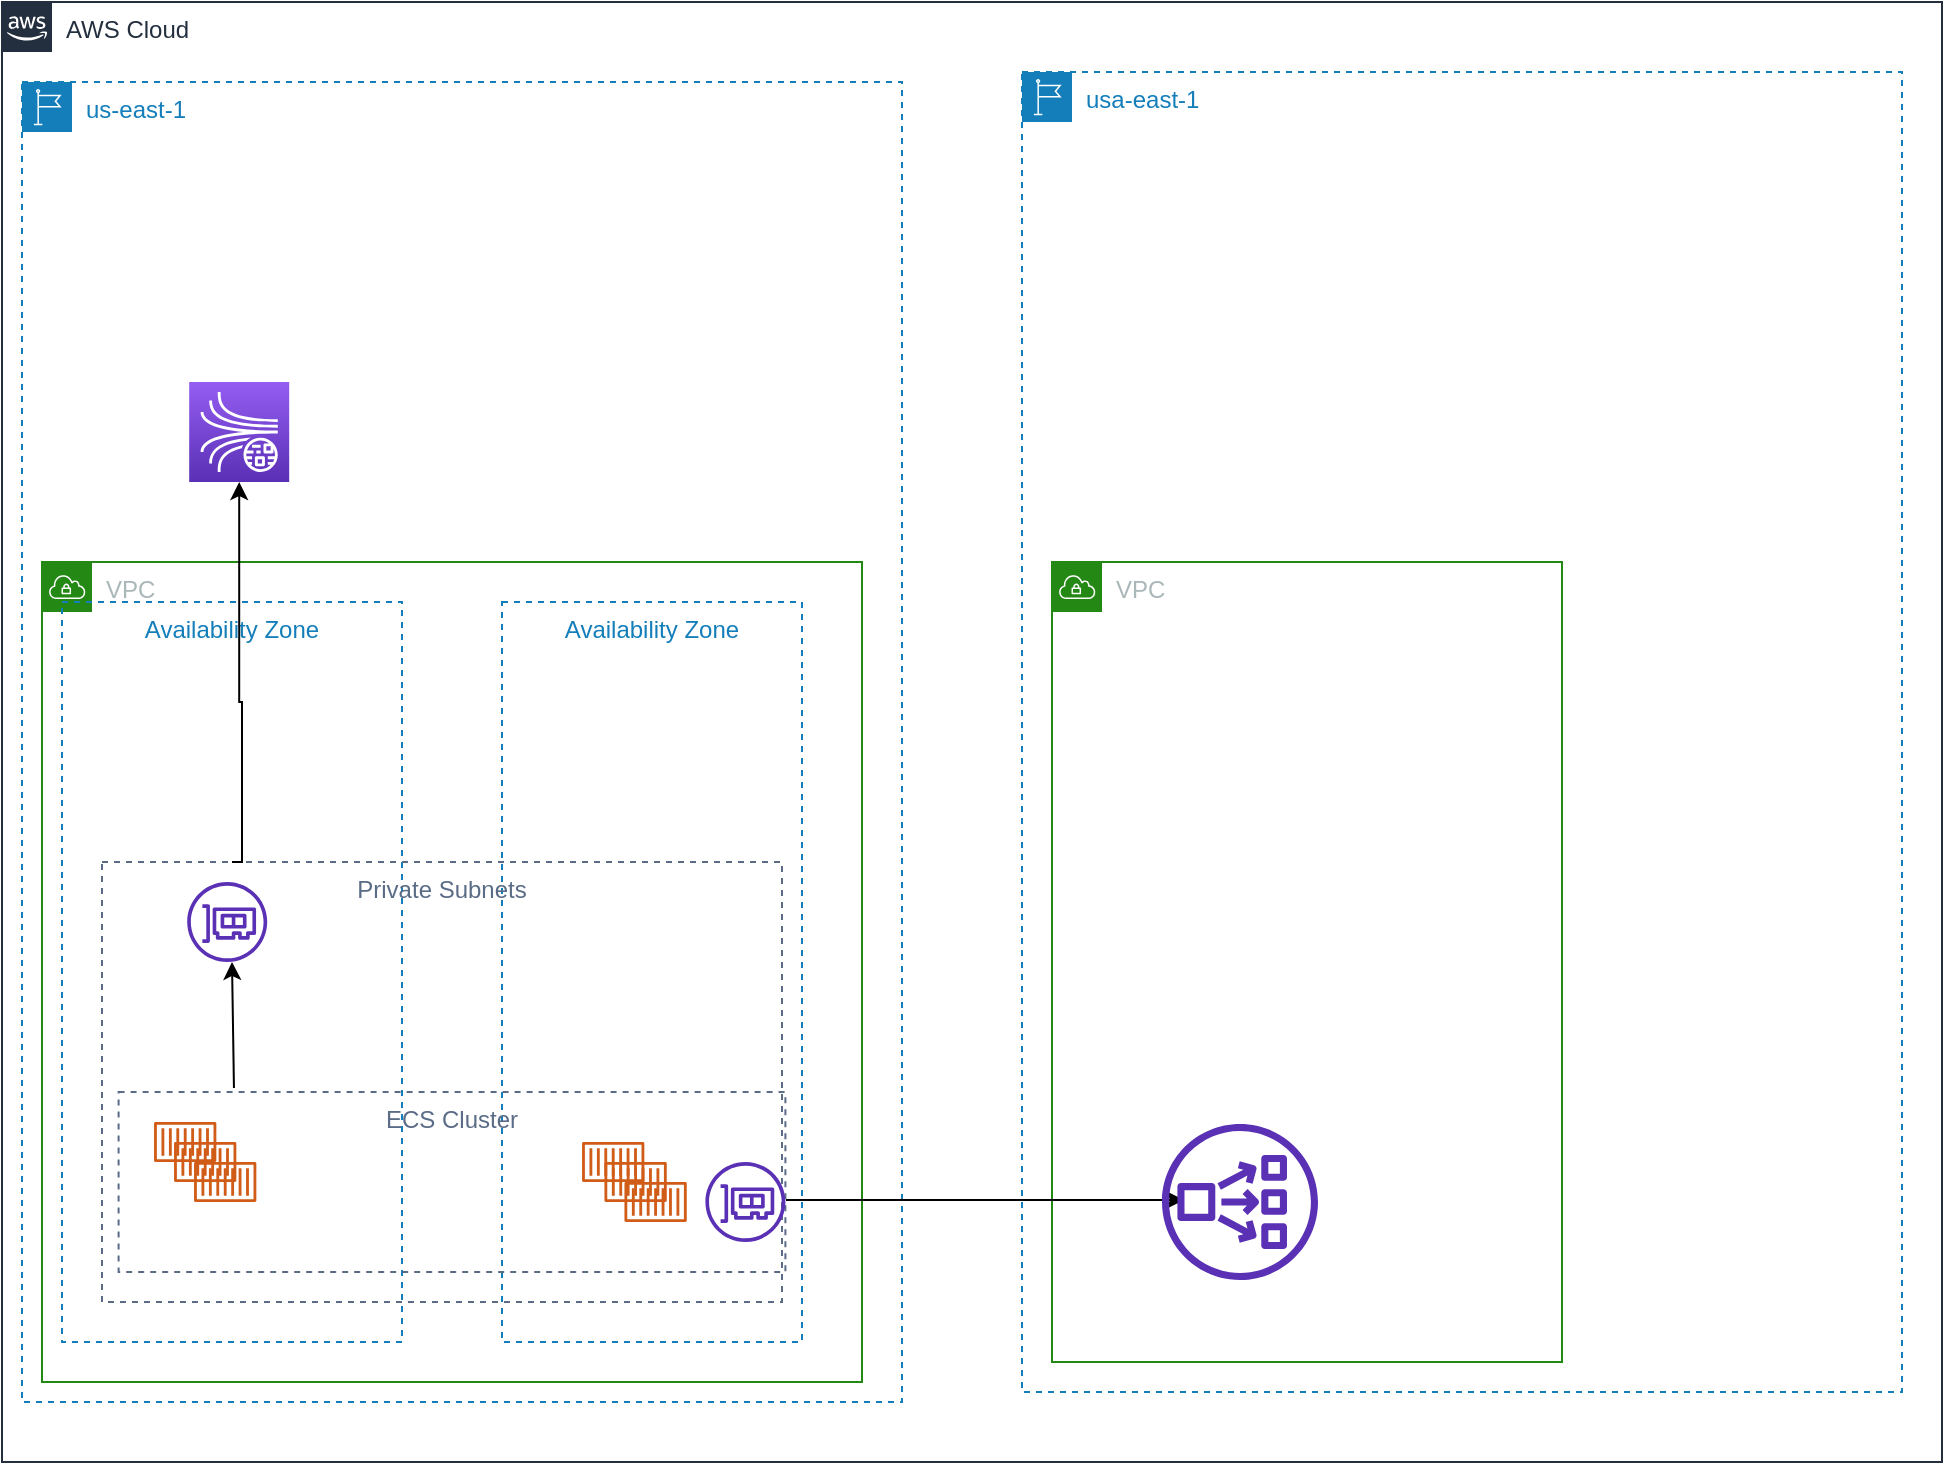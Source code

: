 <mxfile version="14.3.1" type="github">
  <diagram id="Ht1M8jgEwFfnCIfOTk4-" name="Page-1">
    <mxGraphModel dx="1204" dy="1601" grid="1" gridSize="10" guides="1" tooltips="1" connect="1" arrows="1" fold="1" page="1" pageScale="1" pageWidth="1169" pageHeight="827" math="0" shadow="0">
      <root>
        <mxCell id="0" />
        <mxCell id="1" parent="0" />
        <mxCell id="Mh-thiTiYvByiBdkD4Ls-1" value="AWS Cloud" style="points=[[0,0],[0.25,0],[0.5,0],[0.75,0],[1,0],[1,0.25],[1,0.5],[1,0.75],[1,1],[0.75,1],[0.5,1],[0.25,1],[0,1],[0,0.75],[0,0.5],[0,0.25]];outlineConnect=0;gradientColor=none;html=1;whiteSpace=wrap;fontSize=12;fontStyle=0;shape=mxgraph.aws4.group;grIcon=mxgraph.aws4.group_aws_cloud_alt;strokeColor=#232F3E;fillColor=none;verticalAlign=top;align=left;spacingLeft=30;fontColor=#232F3E;dashed=0;" vertex="1" parent="1">
          <mxGeometry x="70" y="-750" width="970" height="730" as="geometry" />
        </mxCell>
        <mxCell id="Mh-thiTiYvByiBdkD4Ls-2" value="us-east-1" style="points=[[0,0],[0.25,0],[0.5,0],[0.75,0],[1,0],[1,0.25],[1,0.5],[1,0.75],[1,1],[0.75,1],[0.5,1],[0.25,1],[0,1],[0,0.75],[0,0.5],[0,0.25]];outlineConnect=0;gradientColor=none;html=1;whiteSpace=wrap;fontSize=12;fontStyle=0;shape=mxgraph.aws4.group;grIcon=mxgraph.aws4.group_region;strokeColor=#147EBA;fillColor=none;verticalAlign=top;align=left;spacingLeft=30;fontColor=#147EBA;dashed=1;" vertex="1" parent="1">
          <mxGeometry x="80" y="-710" width="440" height="660" as="geometry" />
        </mxCell>
        <mxCell id="Mh-thiTiYvByiBdkD4Ls-3" value="usa-east-1" style="points=[[0,0],[0.25,0],[0.5,0],[0.75,0],[1,0],[1,0.25],[1,0.5],[1,0.75],[1,1],[0.75,1],[0.5,1],[0.25,1],[0,1],[0,0.75],[0,0.5],[0,0.25]];outlineConnect=0;gradientColor=none;html=1;whiteSpace=wrap;fontSize=12;fontStyle=0;shape=mxgraph.aws4.group;grIcon=mxgraph.aws4.group_region;strokeColor=#147EBA;fillColor=none;verticalAlign=top;align=left;spacingLeft=30;fontColor=#147EBA;dashed=1;" vertex="1" parent="1">
          <mxGeometry x="580" y="-715" width="440" height="660" as="geometry" />
        </mxCell>
        <mxCell id="Mh-thiTiYvByiBdkD4Ls-4" value="VPC" style="points=[[0,0],[0.25,0],[0.5,0],[0.75,0],[1,0],[1,0.25],[1,0.5],[1,0.75],[1,1],[0.75,1],[0.5,1],[0.25,1],[0,1],[0,0.75],[0,0.5],[0,0.25]];outlineConnect=0;gradientColor=none;html=1;whiteSpace=wrap;fontSize=12;fontStyle=0;shape=mxgraph.aws4.group;grIcon=mxgraph.aws4.group_vpc;strokeColor=#248814;fillColor=none;verticalAlign=top;align=left;spacingLeft=30;fontColor=#AAB7B8;dashed=0;" vertex="1" parent="1">
          <mxGeometry x="90" y="-470" width="410" height="410" as="geometry" />
        </mxCell>
        <mxCell id="Mh-thiTiYvByiBdkD4Ls-5" value="Availability Zone" style="fillColor=none;strokeColor=#147EBA;dashed=1;verticalAlign=top;fontStyle=0;fontColor=#147EBA;" vertex="1" parent="1">
          <mxGeometry x="100" y="-450" width="170" height="370" as="geometry" />
        </mxCell>
        <mxCell id="Mh-thiTiYvByiBdkD4Ls-6" value="Availability Zone" style="fillColor=none;strokeColor=#147EBA;dashed=1;verticalAlign=top;fontStyle=0;fontColor=#147EBA;" vertex="1" parent="1">
          <mxGeometry x="320" y="-450" width="150" height="370" as="geometry" />
        </mxCell>
        <mxCell id="Mh-thiTiYvByiBdkD4Ls-7" value="Private Subnets" style="fillColor=none;strokeColor=#5A6C86;dashed=1;verticalAlign=top;fontStyle=0;fontColor=#5A6C86;" vertex="1" parent="1">
          <mxGeometry x="120" y="-320" width="340" height="220" as="geometry" />
        </mxCell>
        <mxCell id="Mh-thiTiYvByiBdkD4Ls-8" value="" style="outlineConnect=0;fontColor=#232F3E;gradientColor=none;fillColor=#D05C17;strokeColor=none;dashed=0;verticalLabelPosition=bottom;verticalAlign=top;align=center;html=1;fontSize=12;fontStyle=0;aspect=fixed;pointerEvents=1;shape=mxgraph.aws4.container_1;" vertex="1" parent="1">
          <mxGeometry x="146" y="-190" width="31.2" height="20" as="geometry" />
        </mxCell>
        <mxCell id="Mh-thiTiYvByiBdkD4Ls-9" value="" style="outlineConnect=0;fontColor=#232F3E;gradientColor=none;fillColor=#D05C17;strokeColor=none;dashed=0;verticalLabelPosition=bottom;verticalAlign=top;align=center;html=1;fontSize=12;fontStyle=0;aspect=fixed;pointerEvents=1;shape=mxgraph.aws4.container_1;" vertex="1" parent="1">
          <mxGeometry x="156" y="-180" width="31.2" height="20" as="geometry" />
        </mxCell>
        <mxCell id="Mh-thiTiYvByiBdkD4Ls-10" value="" style="outlineConnect=0;fontColor=#232F3E;gradientColor=none;fillColor=#D05C17;strokeColor=none;dashed=0;verticalLabelPosition=bottom;verticalAlign=top;align=center;html=1;fontSize=12;fontStyle=0;aspect=fixed;pointerEvents=1;shape=mxgraph.aws4.container_1;" vertex="1" parent="1">
          <mxGeometry x="166" y="-170" width="31.2" height="20" as="geometry" />
        </mxCell>
        <mxCell id="Mh-thiTiYvByiBdkD4Ls-11" value="" style="outlineConnect=0;fontColor=#232F3E;gradientColor=none;fillColor=#D05C17;strokeColor=none;dashed=0;verticalLabelPosition=bottom;verticalAlign=top;align=center;html=1;fontSize=12;fontStyle=0;aspect=fixed;pointerEvents=1;shape=mxgraph.aws4.container_1;" vertex="1" parent="1">
          <mxGeometry x="360" y="-180" width="31.2" height="20" as="geometry" />
        </mxCell>
        <mxCell id="Mh-thiTiYvByiBdkD4Ls-13" value="" style="outlineConnect=0;fontColor=#232F3E;gradientColor=none;fillColor=#D05C17;strokeColor=none;dashed=0;verticalLabelPosition=bottom;verticalAlign=top;align=center;html=1;fontSize=12;fontStyle=0;aspect=fixed;pointerEvents=1;shape=mxgraph.aws4.container_1;" vertex="1" parent="1">
          <mxGeometry x="371.2" y="-170" width="31.2" height="20" as="geometry" />
        </mxCell>
        <mxCell id="Mh-thiTiYvByiBdkD4Ls-15" value="" style="outlineConnect=0;fontColor=#232F3E;gradientColor=none;fillColor=#D05C17;strokeColor=none;dashed=0;verticalLabelPosition=bottom;verticalAlign=top;align=center;html=1;fontSize=12;fontStyle=0;aspect=fixed;pointerEvents=1;shape=mxgraph.aws4.container_1;" vertex="1" parent="1">
          <mxGeometry x="381.2" y="-160" width="31.2" height="20" as="geometry" />
        </mxCell>
        <mxCell id="Mh-thiTiYvByiBdkD4Ls-16" value="VPC" style="points=[[0,0],[0.25,0],[0.5,0],[0.75,0],[1,0],[1,0.25],[1,0.5],[1,0.75],[1,1],[0.75,1],[0.5,1],[0.25,1],[0,1],[0,0.75],[0,0.5],[0,0.25]];outlineConnect=0;gradientColor=none;html=1;whiteSpace=wrap;fontSize=12;fontStyle=0;shape=mxgraph.aws4.group;grIcon=mxgraph.aws4.group_vpc;strokeColor=#248814;fillColor=none;verticalAlign=top;align=left;spacingLeft=30;fontColor=#AAB7B8;dashed=0;" vertex="1" parent="1">
          <mxGeometry x="595" y="-470" width="255" height="400" as="geometry" />
        </mxCell>
        <mxCell id="Mh-thiTiYvByiBdkD4Ls-24" style="edgeStyle=orthogonalEdgeStyle;rounded=0;orthogonalLoop=1;jettySize=auto;html=1;" edge="1" parent="1">
          <mxGeometry relative="1" as="geometry">
            <mxPoint x="462" y="-151" as="sourcePoint" />
            <mxPoint x="661" y="-151" as="targetPoint" />
            <Array as="points" />
          </mxGeometry>
        </mxCell>
        <mxCell id="Mh-thiTiYvByiBdkD4Ls-23" value="ECS Cluster" style="fillColor=none;strokeColor=#5A6C86;dashed=1;verticalAlign=top;fontStyle=0;fontColor=#5A6C86;" vertex="1" parent="1">
          <mxGeometry x="128.3" y="-205" width="333.4" height="90" as="geometry" />
        </mxCell>
        <mxCell id="Mh-thiTiYvByiBdkD4Ls-25" value="" style="points=[[0,0,0],[0.25,0,0],[0.5,0,0],[0.75,0,0],[1,0,0],[0,1,0],[0.25,1,0],[0.5,1,0],[0.75,1,0],[1,1,0],[0,0.25,0],[0,0.5,0],[0,0.75,0],[1,0.25,0],[1,0.5,0],[1,0.75,0]];outlineConnect=0;fontColor=#232F3E;gradientColor=#945DF2;gradientDirection=north;fillColor=#5A30B5;strokeColor=#ffffff;dashed=0;verticalLabelPosition=bottom;verticalAlign=top;align=center;html=1;fontSize=12;fontStyle=0;aspect=fixed;shape=mxgraph.aws4.resourceIcon;resIcon=mxgraph.aws4.kinesis_data_streams;" vertex="1" parent="1">
          <mxGeometry x="163.6" y="-560" width="50" height="50" as="geometry" />
        </mxCell>
        <mxCell id="Mh-thiTiYvByiBdkD4Ls-26" value="" style="endArrow=classic;html=1;exitX=0.173;exitY=-0.022;exitDx=0;exitDy=0;exitPerimeter=0;entryX=0.5;entryY=1;entryDx=0;entryDy=0;entryPerimeter=0;" edge="1" parent="1" source="Mh-thiTiYvByiBdkD4Ls-23">
          <mxGeometry width="50" height="50" relative="1" as="geometry">
            <mxPoint x="380" y="-280" as="sourcePoint" />
            <mxPoint x="185" y="-270" as="targetPoint" />
          </mxGeometry>
        </mxCell>
        <mxCell id="Mh-thiTiYvByiBdkD4Ls-29" style="edgeStyle=orthogonalEdgeStyle;rounded=0;orthogonalLoop=1;jettySize=auto;html=1;exitX=0.5;exitY=0;exitDx=0;exitDy=0;exitPerimeter=0;entryX=0.5;entryY=1;entryDx=0;entryDy=0;entryPerimeter=0;" edge="1" parent="1" target="Mh-thiTiYvByiBdkD4Ls-25">
          <mxGeometry relative="1" as="geometry">
            <mxPoint x="185" y="-320" as="sourcePoint" />
            <Array as="points">
              <mxPoint x="190" y="-320" />
              <mxPoint x="190" y="-400" />
              <mxPoint x="189" y="-400" />
            </Array>
          </mxGeometry>
        </mxCell>
        <mxCell id="Mh-thiTiYvByiBdkD4Ls-31" value="" style="outlineConnect=0;fontColor=#232F3E;gradientColor=none;fillColor=#5A30B5;strokeColor=none;dashed=0;verticalLabelPosition=bottom;verticalAlign=top;align=center;html=1;fontSize=12;fontStyle=0;aspect=fixed;pointerEvents=1;shape=mxgraph.aws4.network_load_balancer;" vertex="1" parent="1">
          <mxGeometry x="650" y="-189" width="78" height="78" as="geometry" />
        </mxCell>
        <mxCell id="Mh-thiTiYvByiBdkD4Ls-32" value="" style="outlineConnect=0;fontColor=#232F3E;gradientColor=none;fillColor=#5A30B5;strokeColor=none;dashed=0;verticalLabelPosition=bottom;verticalAlign=top;align=center;html=1;fontSize=12;fontStyle=0;aspect=fixed;pointerEvents=1;shape=mxgraph.aws4.elastic_network_interface;" vertex="1" parent="1">
          <mxGeometry x="162.6" y="-310" width="40" height="40" as="geometry" />
        </mxCell>
        <mxCell id="Mh-thiTiYvByiBdkD4Ls-33" value="" style="outlineConnect=0;fontColor=#232F3E;gradientColor=none;fillColor=#5A30B5;strokeColor=none;dashed=0;verticalLabelPosition=bottom;verticalAlign=top;align=center;html=1;fontSize=12;fontStyle=0;aspect=fixed;pointerEvents=1;shape=mxgraph.aws4.elastic_network_interface;" vertex="1" parent="1">
          <mxGeometry x="421.7" y="-170" width="40" height="40" as="geometry" />
        </mxCell>
      </root>
    </mxGraphModel>
  </diagram>
</mxfile>

